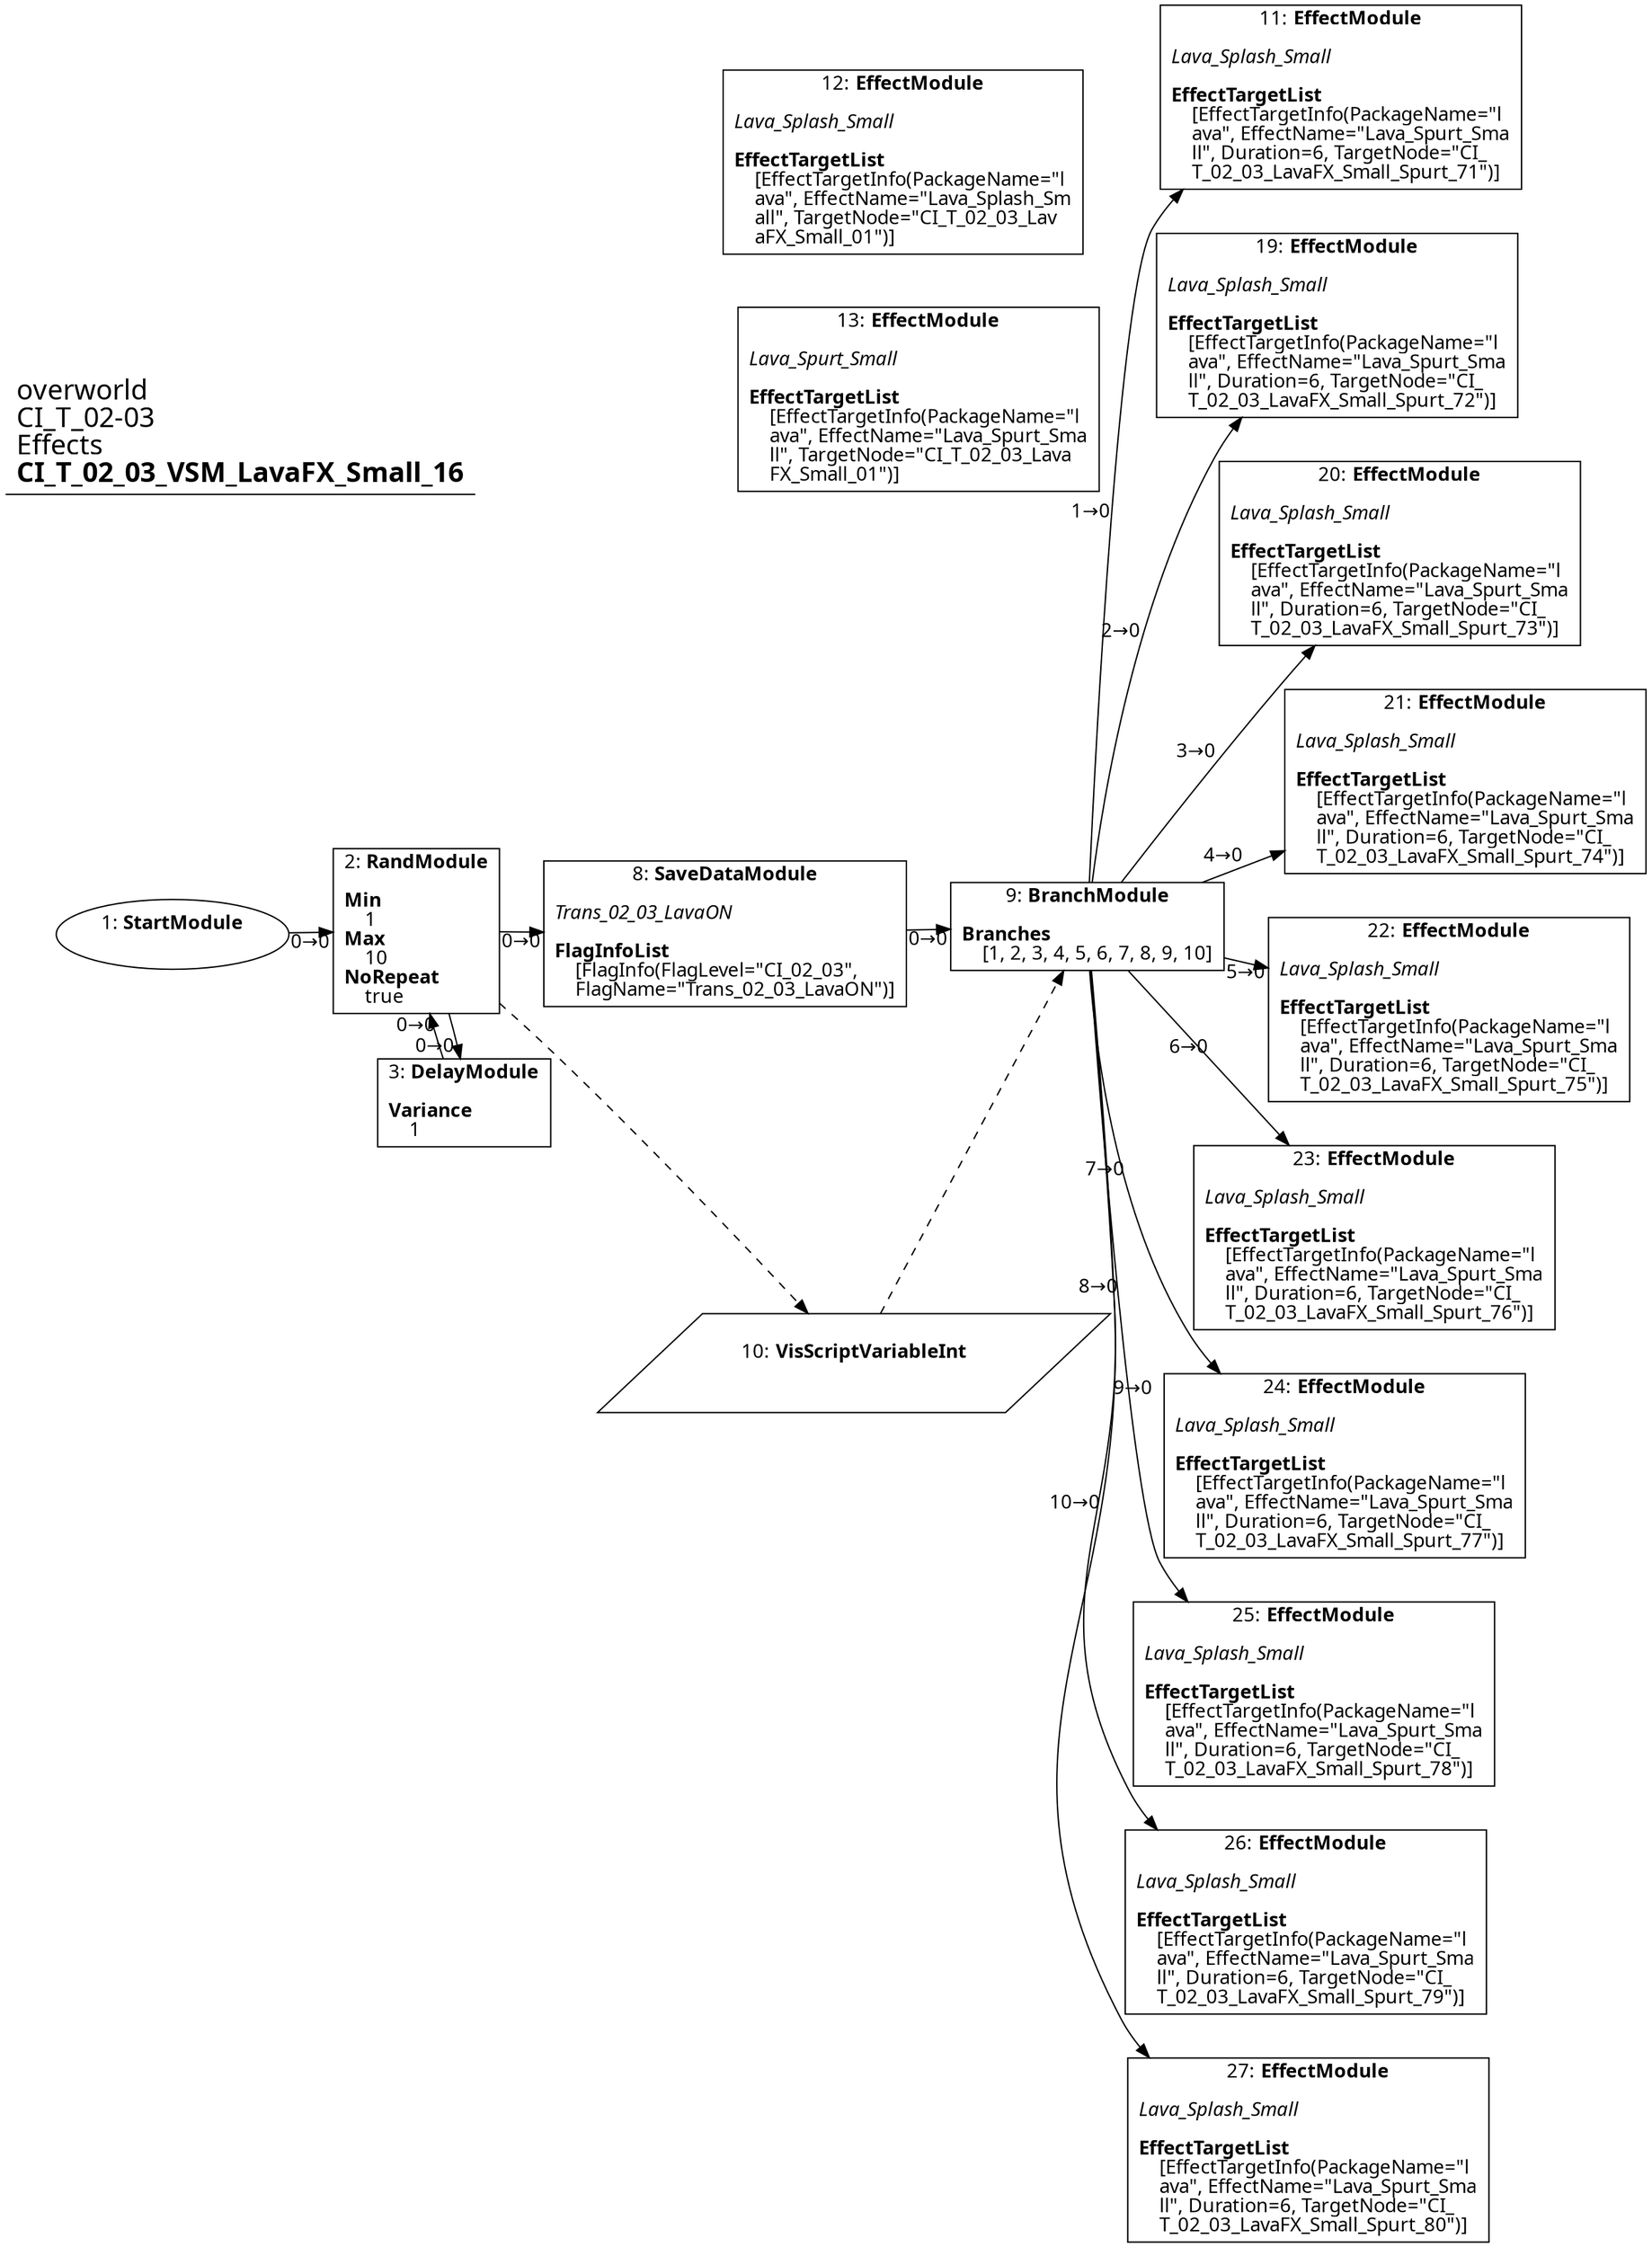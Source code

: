 digraph {
    layout = fdp;
    overlap = prism;
    sep = "+16";
    splines = spline;

    node [ shape = box ];

    graph [ fontname = "Segoe UI" ];
    node [ fontname = "Segoe UI" ];
    edge [ fontname = "Segoe UI" ];

    1 [ label = <1: <b>StartModule</b><br/><br/>> ];
    1 [ shape = oval ]
    1 [ pos = "0.26900002,-0.314!" ];
    1 -> 2 [ label = "0→0" ];

    2 [ label = <2: <b>RandModule</b><br/><br/><b>Min</b><br align="left"/>    1<br align="left"/><b>Max</b><br align="left"/>    10<br align="left"/><b>NoRepeat</b><br align="left"/>    true<br align="left"/>> ];
    2 [ pos = "0.499,-0.314!" ];
    2 -> 8 [ label = "0→0" ];
    2 -> 3 [ label = "0→0" ];
    2 -> 10 [ style = dashed ];

    3 [ label = <3: <b>DelayModule</b><br/><br/><b>Variance</b><br align="left"/>    1<br align="left"/>> ];
    3 [ pos = "0.532,-0.47100002!" ];
    3 -> 2 [ label = "0→0" ];

    8 [ label = <8: <b>SaveDataModule</b><br/><br/><i>Trans_02_03_LavaON<br align="left"/></i><br align="left"/><b>FlagInfoList</b><br align="left"/>    [FlagInfo(FlagLevel=&quot;CI_02_03&quot;, <br align="left"/>    FlagName=&quot;Trans_02_03_LavaON&quot;)]<br align="left"/>> ];
    8 [ pos = "0.735,-0.314!" ];
    8 -> 9 [ label = "0→0" ];

    9 [ label = <9: <b>BranchModule</b><br/><br/><b>Branches</b><br align="left"/>    [1, 2, 3, 4, 5, 6, 7, 8, 9, 10]<br align="left"/>> ];
    9 [ pos = "0.97800004,-0.314!" ];
    9 -> 11 [ label = "1→0" ];
    9 -> 19 [ label = "2→0" ];
    9 -> 20 [ label = "3→0" ];
    9 -> 21 [ label = "4→0" ];
    9 -> 22 [ label = "5→0" ];
    9 -> 23 [ label = "6→0" ];
    9 -> 24 [ label = "7→0" ];
    9 -> 25 [ label = "8→0" ];
    9 -> 26 [ label = "9→0" ];
    9 -> 27 [ label = "10→0" ];
    10 -> 9 [ style = dashed ];

    10 [ label = <10: <b>VisScriptVariableInt</b><br/><br/>> ];
    10 [ shape = parallelogram ]
    10 [ pos = "0.80500007,-0.595!" ];

    11 [ label = <11: <b>EffectModule</b><br/><br/><i>Lava_Splash_Small<br align="left"/></i><br align="left"/><b>EffectTargetList</b><br align="left"/>    [EffectTargetInfo(PackageName=&quot;l<br align="left"/>    ava&quot;, EffectName=&quot;Lava_Spurt_Sma<br align="left"/>    ll&quot;, Duration=6, TargetNode=&quot;CI_<br align="left"/>    T_02_03_LavaFX_Small_Spurt_71&quot;)]<br align="left"/>> ];
    11 [ pos = "1.2670001,0.12200001!" ];

    12 [ label = <12: <b>EffectModule</b><br/><br/><i>Lava_Splash_Small<br align="left"/></i><br align="left"/><b>EffectTargetList</b><br align="left"/>    [EffectTargetInfo(PackageName=&quot;l<br align="left"/>    ava&quot;, EffectName=&quot;Lava_Splash_Sm<br align="left"/>    all&quot;, TargetNode=&quot;CI_T_02_03_Lav<br align="left"/>    aFX_Small_01&quot;)]<br align="left"/>> ];
    12 [ pos = "0.96700007,0.133!" ];

    13 [ label = <13: <b>EffectModule</b><br/><br/><i>Lava_Spurt_Small<br align="left"/></i><br align="left"/><b>EffectTargetList</b><br align="left"/>    [EffectTargetInfo(PackageName=&quot;l<br align="left"/>    ava&quot;, EffectName=&quot;Lava_Spurt_Sma<br align="left"/>    ll&quot;, TargetNode=&quot;CI_T_02_03_Lava<br align="left"/>    FX_Small_01&quot;)]<br align="left"/>> ];
    13 [ pos = "0.96700007,0.003!" ];

    19 [ label = <19: <b>EffectModule</b><br/><br/><i>Lava_Splash_Small<br align="left"/></i><br align="left"/><b>EffectTargetList</b><br align="left"/>    [EffectTargetInfo(PackageName=&quot;l<br align="left"/>    ava&quot;, EffectName=&quot;Lava_Spurt_Sma<br align="left"/>    ll&quot;, Duration=6, TargetNode=&quot;CI_<br align="left"/>    T_02_03_LavaFX_Small_Spurt_72&quot;)]<br align="left"/>> ];
    19 [ pos = "1.2670001,-0.003!" ];

    20 [ label = <20: <b>EffectModule</b><br/><br/><i>Lava_Splash_Small<br align="left"/></i><br align="left"/><b>EffectTargetList</b><br align="left"/>    [EffectTargetInfo(PackageName=&quot;l<br align="left"/>    ava&quot;, EffectName=&quot;Lava_Spurt_Sma<br align="left"/>    ll&quot;, Duration=6, TargetNode=&quot;CI_<br align="left"/>    T_02_03_LavaFX_Small_Spurt_73&quot;)]<br align="left"/>> ];
    20 [ pos = "1.268,-0.128!" ];

    21 [ label = <21: <b>EffectModule</b><br/><br/><i>Lava_Splash_Small<br align="left"/></i><br align="left"/><b>EffectTargetList</b><br align="left"/>    [EffectTargetInfo(PackageName=&quot;l<br align="left"/>    ava&quot;, EffectName=&quot;Lava_Spurt_Sma<br align="left"/>    ll&quot;, Duration=6, TargetNode=&quot;CI_<br align="left"/>    T_02_03_LavaFX_Small_Spurt_74&quot;)]<br align="left"/>> ];
    21 [ pos = "1.2700001,-0.256!" ];

    22 [ label = <22: <b>EffectModule</b><br/><br/><i>Lava_Splash_Small<br align="left"/></i><br align="left"/><b>EffectTargetList</b><br align="left"/>    [EffectTargetInfo(PackageName=&quot;l<br align="left"/>    ava&quot;, EffectName=&quot;Lava_Spurt_Sma<br align="left"/>    ll&quot;, Duration=6, TargetNode=&quot;CI_<br align="left"/>    T_02_03_LavaFX_Small_Spurt_75&quot;)]<br align="left"/>> ];
    22 [ pos = "1.271,-0.37800002!" ];

    23 [ label = <23: <b>EffectModule</b><br/><br/><i>Lava_Splash_Small<br align="left"/></i><br align="left"/><b>EffectTargetList</b><br align="left"/>    [EffectTargetInfo(PackageName=&quot;l<br align="left"/>    ava&quot;, EffectName=&quot;Lava_Spurt_Sma<br align="left"/>    ll&quot;, Duration=6, TargetNode=&quot;CI_<br align="left"/>    T_02_03_LavaFX_Small_Spurt_76&quot;)]<br align="left"/>> ];
    23 [ pos = "1.2720001,-0.504!" ];

    24 [ label = <24: <b>EffectModule</b><br/><br/><i>Lava_Splash_Small<br align="left"/></i><br align="left"/><b>EffectTargetList</b><br align="left"/>    [EffectTargetInfo(PackageName=&quot;l<br align="left"/>    ava&quot;, EffectName=&quot;Lava_Spurt_Sma<br align="left"/>    ll&quot;, Duration=6, TargetNode=&quot;CI_<br align="left"/>    T_02_03_LavaFX_Small_Spurt_77&quot;)]<br align="left"/>> ];
    24 [ pos = "1.2720001,-0.629!" ];

    25 [ label = <25: <b>EffectModule</b><br/><br/><i>Lava_Splash_Small<br align="left"/></i><br align="left"/><b>EffectTargetList</b><br align="left"/>    [EffectTargetInfo(PackageName=&quot;l<br align="left"/>    ava&quot;, EffectName=&quot;Lava_Spurt_Sma<br align="left"/>    ll&quot;, Duration=6, TargetNode=&quot;CI_<br align="left"/>    T_02_03_LavaFX_Small_Spurt_78&quot;)]<br align="left"/>> ];
    25 [ pos = "1.274,-0.754!" ];

    26 [ label = <26: <b>EffectModule</b><br/><br/><i>Lava_Splash_Small<br align="left"/></i><br align="left"/><b>EffectTargetList</b><br align="left"/>    [EffectTargetInfo(PackageName=&quot;l<br align="left"/>    ava&quot;, EffectName=&quot;Lava_Spurt_Sma<br align="left"/>    ll&quot;, Duration=6, TargetNode=&quot;CI_<br align="left"/>    T_02_03_LavaFX_Small_Spurt_79&quot;)]<br align="left"/>> ];
    26 [ pos = "1.274,-0.88000005!" ];

    27 [ label = <27: <b>EffectModule</b><br/><br/><i>Lava_Splash_Small<br align="left"/></i><br align="left"/><b>EffectTargetList</b><br align="left"/>    [EffectTargetInfo(PackageName=&quot;l<br align="left"/>    ava&quot;, EffectName=&quot;Lava_Spurt_Sma<br align="left"/>    ll&quot;, Duration=6, TargetNode=&quot;CI_<br align="left"/>    T_02_03_LavaFX_Small_Spurt_80&quot;)]<br align="left"/>> ];
    27 [ pos = "1.2750001,-1.0040001!" ];

    title [ pos = "0.268,0.134!" ];
    title [ shape = underline ];
    title [ label = <<font point-size="20">overworld<br align="left"/>CI_T_02-03<br align="left"/>Effects<br align="left"/><b>CI_T_02_03_VSM_LavaFX_Small_16</b><br align="left"/></font>> ];
}
